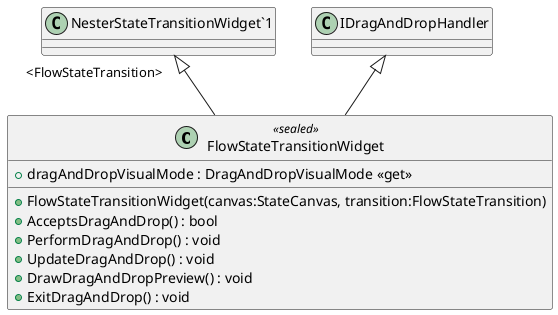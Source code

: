 @startuml
class FlowStateTransitionWidget <<sealed>> {
    + FlowStateTransitionWidget(canvas:StateCanvas, transition:FlowStateTransition)
    + dragAndDropVisualMode : DragAndDropVisualMode <<get>>
    + AcceptsDragAndDrop() : bool
    + PerformDragAndDrop() : void
    + UpdateDragAndDrop() : void
    + DrawDragAndDropPreview() : void
    + ExitDragAndDrop() : void
}
"NesterStateTransitionWidget`1" "<FlowStateTransition>" <|-- FlowStateTransitionWidget
IDragAndDropHandler <|-- FlowStateTransitionWidget
@enduml
